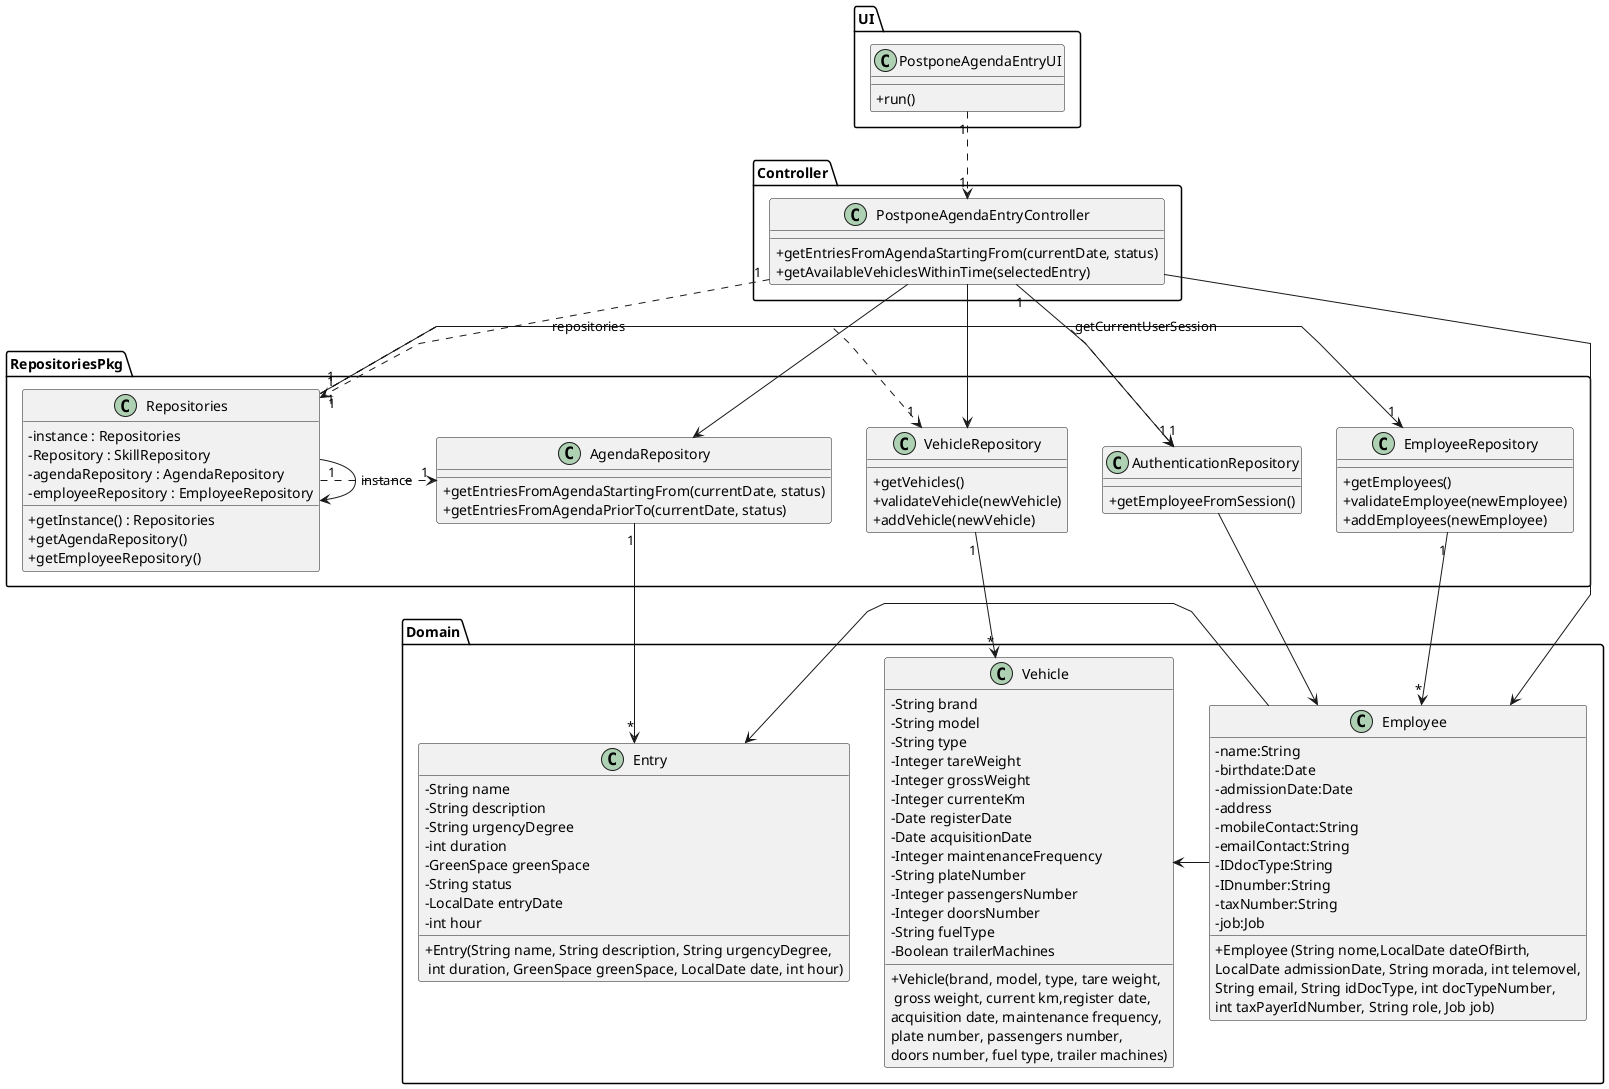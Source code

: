 @startuml
'skinparam monochrome true
skinparam packageStyle rectangle
skinparam shadowing false
skinparam linetype polyline
'skinparam linetype orto

skinparam classAttributeIconSize 0

'left to right direction
Package Controller <<Folder>>{
    class PostponeAgendaEntryController {
        + getEntriesFromAgendaStartingFrom(currentDate, status)
        + getAvailableVehiclesWithinTime(selectedEntry)
    }
}
Package UI <<Folder>>{
    class PostponeAgendaEntryUI {
        +run()
    }
}


Package RepositoriesPkg <<Folder>>{
    class Repositories{
        - instance : Repositories
        - Repository : SkillRepository
        - agendaRepository : AgendaRepository
        - employeeRepository : EmployeeRepository

        + getInstance() : Repositories
        + getAgendaRepository()
        + getEmployeeRepository()
    }

    class AgendaRepository{
        + getEntriesFromAgendaStartingFrom(currentDate, status)
        + getEntriesFromAgendaPriorTo(currentDate, status)

    }

    class EmployeeRepository {

        + getEmployees()
        + validateEmployee(newEmployee)
        + addEmployees(newEmployee)
    }

    class VehicleRepository{
        + getVehicles()
        + validateVehicle(newVehicle)
        + addVehicle(newVehicle)
    }

    class AuthenticationRepository{
        + getEmployeeFromSession()
    }
}

Package Domain <<Folder>>{
    class Entry {
        - String name
        - String description
        - String urgencyDegree
        - int duration
        - GreenSpace greenSpace
        - String status
        - LocalDate entryDate
        - int hour
        + Entry(String name, String description, String urgencyDegree,\n int duration, GreenSpace greenSpace, LocalDate date, int hour)
    }

    class Vehicle {
    - String brand
        - String model
        - String type
        - Integer tareWeight
        - Integer grossWeight
        - Integer currenteKm
        - Date registerDate
        - Date acquisitionDate
        - Integer maintenanceFrequency
        - String plateNumber
        - Integer passengersNumber
        - Integer doorsNumber
        - String fuelType
        - Boolean trailerMachines

        + Vehicle(brand, model, type, tare weight,\n gross weight, current km,register date, \nacquisition date, maintenance frequency, \nplate number, passengers number,\ndoors number, fuel type, trailer machines)
    }

    class Employee {
        -name:String
        -birthdate:Date
        -admissionDate:Date
        -address
        -mobileContact:String
        -emailContact:String
        -IDdocType:String
        -IDnumber:String
        -taxNumber:String
        -job:Job

        +Employee (String nome,LocalDate dateOfBirth,\nLocalDate admissionDate, String morada, int telemovel,\nString email, String idDocType, int docTypeNumber,\nint taxPayerIdNumber, String role, Job job)
    }
}

PostponeAgendaEntryUI "1" ..> "1" PostponeAgendaEntryController




Repositories -> Repositories : instance
Repositories "1" .> "1" AgendaRepository
Repositories "1" .> "1" VehicleRepository
Repositories "1" .> "1" AuthenticationRepository
Repositories "1" -> "1" EmployeeRepository

EmployeeRepository "1" -> "*" Employee
AgendaRepository"1" --> "*"Entry
VehicleRepository"1" --> "*"Vehicle


PostponeAgendaEntryController -> AgendaRepository
PostponeAgendaEntryController -> VehicleRepository
PostponeAgendaEntryController "1" ..> "1" Repositories : repositories
PostponeAgendaEntryController "1" -> "1" AuthenticationRepository : getCurrentUserSession

PostponeAgendaEntryController -> Employee

AuthenticationRepository --> Employee

Employee -> Entry
Employee -> Vehicle

@enduml